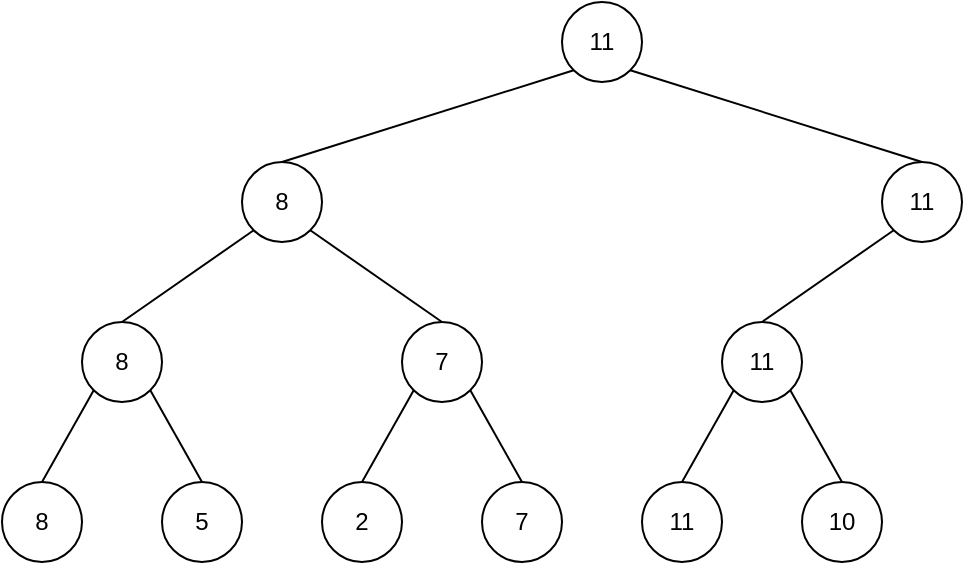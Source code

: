 <mxfile version="12.2.7" pages="1"><diagram id="GkOFIUa0wVpkmST6vgVC" name="Page-1"><mxGraphModel dx="1038" dy="499" grid="1" gridSize="10" guides="1" tooltips="1" connect="1" arrows="1" fold="1" page="1" pageScale="1" pageWidth="850" pageHeight="1100" math="0" shadow="0"><root><mxCell id="0"/><mxCell id="1" parent="0"/><mxCell id="nUj5-7yofMTan2alJQ2R-1" value="8" style="ellipse;whiteSpace=wrap;html=1;aspect=fixed;" vertex="1" parent="1"><mxGeometry x="120" y="320" width="40" height="40" as="geometry"/></mxCell><mxCell id="nUj5-7yofMTan2alJQ2R-2" value="5" style="ellipse;whiteSpace=wrap;html=1;aspect=fixed;" vertex="1" parent="1"><mxGeometry x="200" y="320" width="40" height="40" as="geometry"/></mxCell><mxCell id="nUj5-7yofMTan2alJQ2R-3" value="2" style="ellipse;whiteSpace=wrap;html=1;aspect=fixed;" vertex="1" parent="1"><mxGeometry x="280" y="320" width="40" height="40" as="geometry"/></mxCell><mxCell id="nUj5-7yofMTan2alJQ2R-4" value="7" style="ellipse;whiteSpace=wrap;html=1;aspect=fixed;" vertex="1" parent="1"><mxGeometry x="360" y="320" width="40" height="40" as="geometry"/></mxCell><mxCell id="nUj5-7yofMTan2alJQ2R-5" value="11" style="ellipse;whiteSpace=wrap;html=1;aspect=fixed;" vertex="1" parent="1"><mxGeometry x="440" y="320" width="40" height="40" as="geometry"/></mxCell><mxCell id="nUj5-7yofMTan2alJQ2R-10" value="10" style="ellipse;whiteSpace=wrap;html=1;aspect=fixed;" vertex="1" parent="1"><mxGeometry x="520" y="320" width="40" height="40" as="geometry"/></mxCell><mxCell id="nUj5-7yofMTan2alJQ2R-14" value="8" style="ellipse;whiteSpace=wrap;html=1;aspect=fixed;" vertex="1" parent="1"><mxGeometry x="160" y="240" width="40" height="40" as="geometry"/></mxCell><mxCell id="nUj5-7yofMTan2alJQ2R-15" value="7" style="ellipse;whiteSpace=wrap;html=1;aspect=fixed;" vertex="1" parent="1"><mxGeometry x="320" y="240" width="40" height="40" as="geometry"/></mxCell><mxCell id="nUj5-7yofMTan2alJQ2R-16" value="11" style="ellipse;whiteSpace=wrap;html=1;aspect=fixed;" vertex="1" parent="1"><mxGeometry x="480" y="240" width="40" height="40" as="geometry"/></mxCell><mxCell id="nUj5-7yofMTan2alJQ2R-17" value="8" style="ellipse;whiteSpace=wrap;html=1;aspect=fixed;" vertex="1" parent="1"><mxGeometry x="240" y="160" width="40" height="40" as="geometry"/></mxCell><mxCell id="nUj5-7yofMTan2alJQ2R-18" value="11" style="ellipse;whiteSpace=wrap;html=1;aspect=fixed;" vertex="1" parent="1"><mxGeometry x="560" y="160" width="40" height="40" as="geometry"/></mxCell><mxCell id="nUj5-7yofMTan2alJQ2R-19" value="11" style="ellipse;whiteSpace=wrap;html=1;aspect=fixed;" vertex="1" parent="1"><mxGeometry x="400" y="80" width="40" height="40" as="geometry"/></mxCell><mxCell id="nUj5-7yofMTan2alJQ2R-20" value="" style="endArrow=none;html=1;entryX=0;entryY=1;entryDx=0;entryDy=0;exitX=0.5;exitY=0;exitDx=0;exitDy=0;" edge="1" parent="1" source="nUj5-7yofMTan2alJQ2R-1" target="nUj5-7yofMTan2alJQ2R-14"><mxGeometry width="50" height="50" relative="1" as="geometry"><mxPoint x="120" y="430" as="sourcePoint"/><mxPoint x="170" y="380" as="targetPoint"/></mxGeometry></mxCell><mxCell id="nUj5-7yofMTan2alJQ2R-21" value="" style="endArrow=none;html=1;entryX=1;entryY=1;entryDx=0;entryDy=0;exitX=0.5;exitY=0;exitDx=0;exitDy=0;" edge="1" parent="1" source="nUj5-7yofMTan2alJQ2R-2" target="nUj5-7yofMTan2alJQ2R-14"><mxGeometry width="50" height="50" relative="1" as="geometry"><mxPoint x="120" y="430" as="sourcePoint"/><mxPoint x="170" y="380" as="targetPoint"/></mxGeometry></mxCell><mxCell id="nUj5-7yofMTan2alJQ2R-22" value="" style="endArrow=none;html=1;entryX=0;entryY=1;entryDx=0;entryDy=0;exitX=0.5;exitY=0;exitDx=0;exitDy=0;" edge="1" parent="1" source="nUj5-7yofMTan2alJQ2R-3" target="nUj5-7yofMTan2alJQ2R-15"><mxGeometry width="50" height="50" relative="1" as="geometry"><mxPoint x="120" y="430" as="sourcePoint"/><mxPoint x="170" y="380" as="targetPoint"/></mxGeometry></mxCell><mxCell id="nUj5-7yofMTan2alJQ2R-23" value="" style="endArrow=none;html=1;entryX=1;entryY=1;entryDx=0;entryDy=0;exitX=0.5;exitY=0;exitDx=0;exitDy=0;" edge="1" parent="1" source="nUj5-7yofMTan2alJQ2R-4" target="nUj5-7yofMTan2alJQ2R-15"><mxGeometry width="50" height="50" relative="1" as="geometry"><mxPoint x="120" y="430" as="sourcePoint"/><mxPoint x="170" y="380" as="targetPoint"/></mxGeometry></mxCell><mxCell id="nUj5-7yofMTan2alJQ2R-24" value="" style="endArrow=none;html=1;entryX=0;entryY=1;entryDx=0;entryDy=0;exitX=0.5;exitY=0;exitDx=0;exitDy=0;" edge="1" parent="1" source="nUj5-7yofMTan2alJQ2R-5" target="nUj5-7yofMTan2alJQ2R-16"><mxGeometry width="50" height="50" relative="1" as="geometry"><mxPoint x="120" y="500" as="sourcePoint"/><mxPoint x="170" y="450" as="targetPoint"/></mxGeometry></mxCell><mxCell id="nUj5-7yofMTan2alJQ2R-25" value="" style="endArrow=none;html=1;entryX=1;entryY=1;entryDx=0;entryDy=0;exitX=0.5;exitY=0;exitDx=0;exitDy=0;" edge="1" parent="1" source="nUj5-7yofMTan2alJQ2R-10" target="nUj5-7yofMTan2alJQ2R-16"><mxGeometry width="50" height="50" relative="1" as="geometry"><mxPoint x="120" y="570" as="sourcePoint"/><mxPoint x="170" y="520" as="targetPoint"/></mxGeometry></mxCell><mxCell id="nUj5-7yofMTan2alJQ2R-26" value="" style="endArrow=none;html=1;entryX=0;entryY=1;entryDx=0;entryDy=0;exitX=0.5;exitY=0;exitDx=0;exitDy=0;" edge="1" parent="1" source="nUj5-7yofMTan2alJQ2R-14" target="nUj5-7yofMTan2alJQ2R-17"><mxGeometry width="50" height="50" relative="1" as="geometry"><mxPoint x="120" y="640" as="sourcePoint"/><mxPoint x="170" y="590" as="targetPoint"/></mxGeometry></mxCell><mxCell id="nUj5-7yofMTan2alJQ2R-27" value="" style="endArrow=none;html=1;entryX=1;entryY=1;entryDx=0;entryDy=0;exitX=0.5;exitY=0;exitDx=0;exitDy=0;" edge="1" parent="1" source="nUj5-7yofMTan2alJQ2R-15" target="nUj5-7yofMTan2alJQ2R-17"><mxGeometry width="50" height="50" relative="1" as="geometry"><mxPoint x="95" y="470" as="sourcePoint"/><mxPoint x="145" y="420" as="targetPoint"/></mxGeometry></mxCell><mxCell id="nUj5-7yofMTan2alJQ2R-29" value="" style="endArrow=none;html=1;entryX=0;entryY=1;entryDx=0;entryDy=0;exitX=0.5;exitY=0;exitDx=0;exitDy=0;" edge="1" parent="1" source="nUj5-7yofMTan2alJQ2R-16" target="nUj5-7yofMTan2alJQ2R-18"><mxGeometry width="50" height="50" relative="1" as="geometry"><mxPoint x="120" y="500" as="sourcePoint"/><mxPoint x="170" y="450" as="targetPoint"/></mxGeometry></mxCell><mxCell id="nUj5-7yofMTan2alJQ2R-30" value="" style="endArrow=none;html=1;entryX=0;entryY=1;entryDx=0;entryDy=0;exitX=0.5;exitY=0;exitDx=0;exitDy=0;" edge="1" parent="1" source="nUj5-7yofMTan2alJQ2R-17" target="nUj5-7yofMTan2alJQ2R-19"><mxGeometry width="50" height="50" relative="1" as="geometry"><mxPoint x="120" y="570" as="sourcePoint"/><mxPoint x="170" y="520" as="targetPoint"/></mxGeometry></mxCell><mxCell id="nUj5-7yofMTan2alJQ2R-31" value="" style="endArrow=none;html=1;entryX=1;entryY=1;entryDx=0;entryDy=0;exitX=0.5;exitY=0;exitDx=0;exitDy=0;" edge="1" parent="1" source="nUj5-7yofMTan2alJQ2R-18" target="nUj5-7yofMTan2alJQ2R-19"><mxGeometry width="50" height="50" relative="1" as="geometry"><mxPoint x="120" y="640" as="sourcePoint"/><mxPoint x="170" y="590" as="targetPoint"/></mxGeometry></mxCell></root></mxGraphModel></diagram></mxfile>